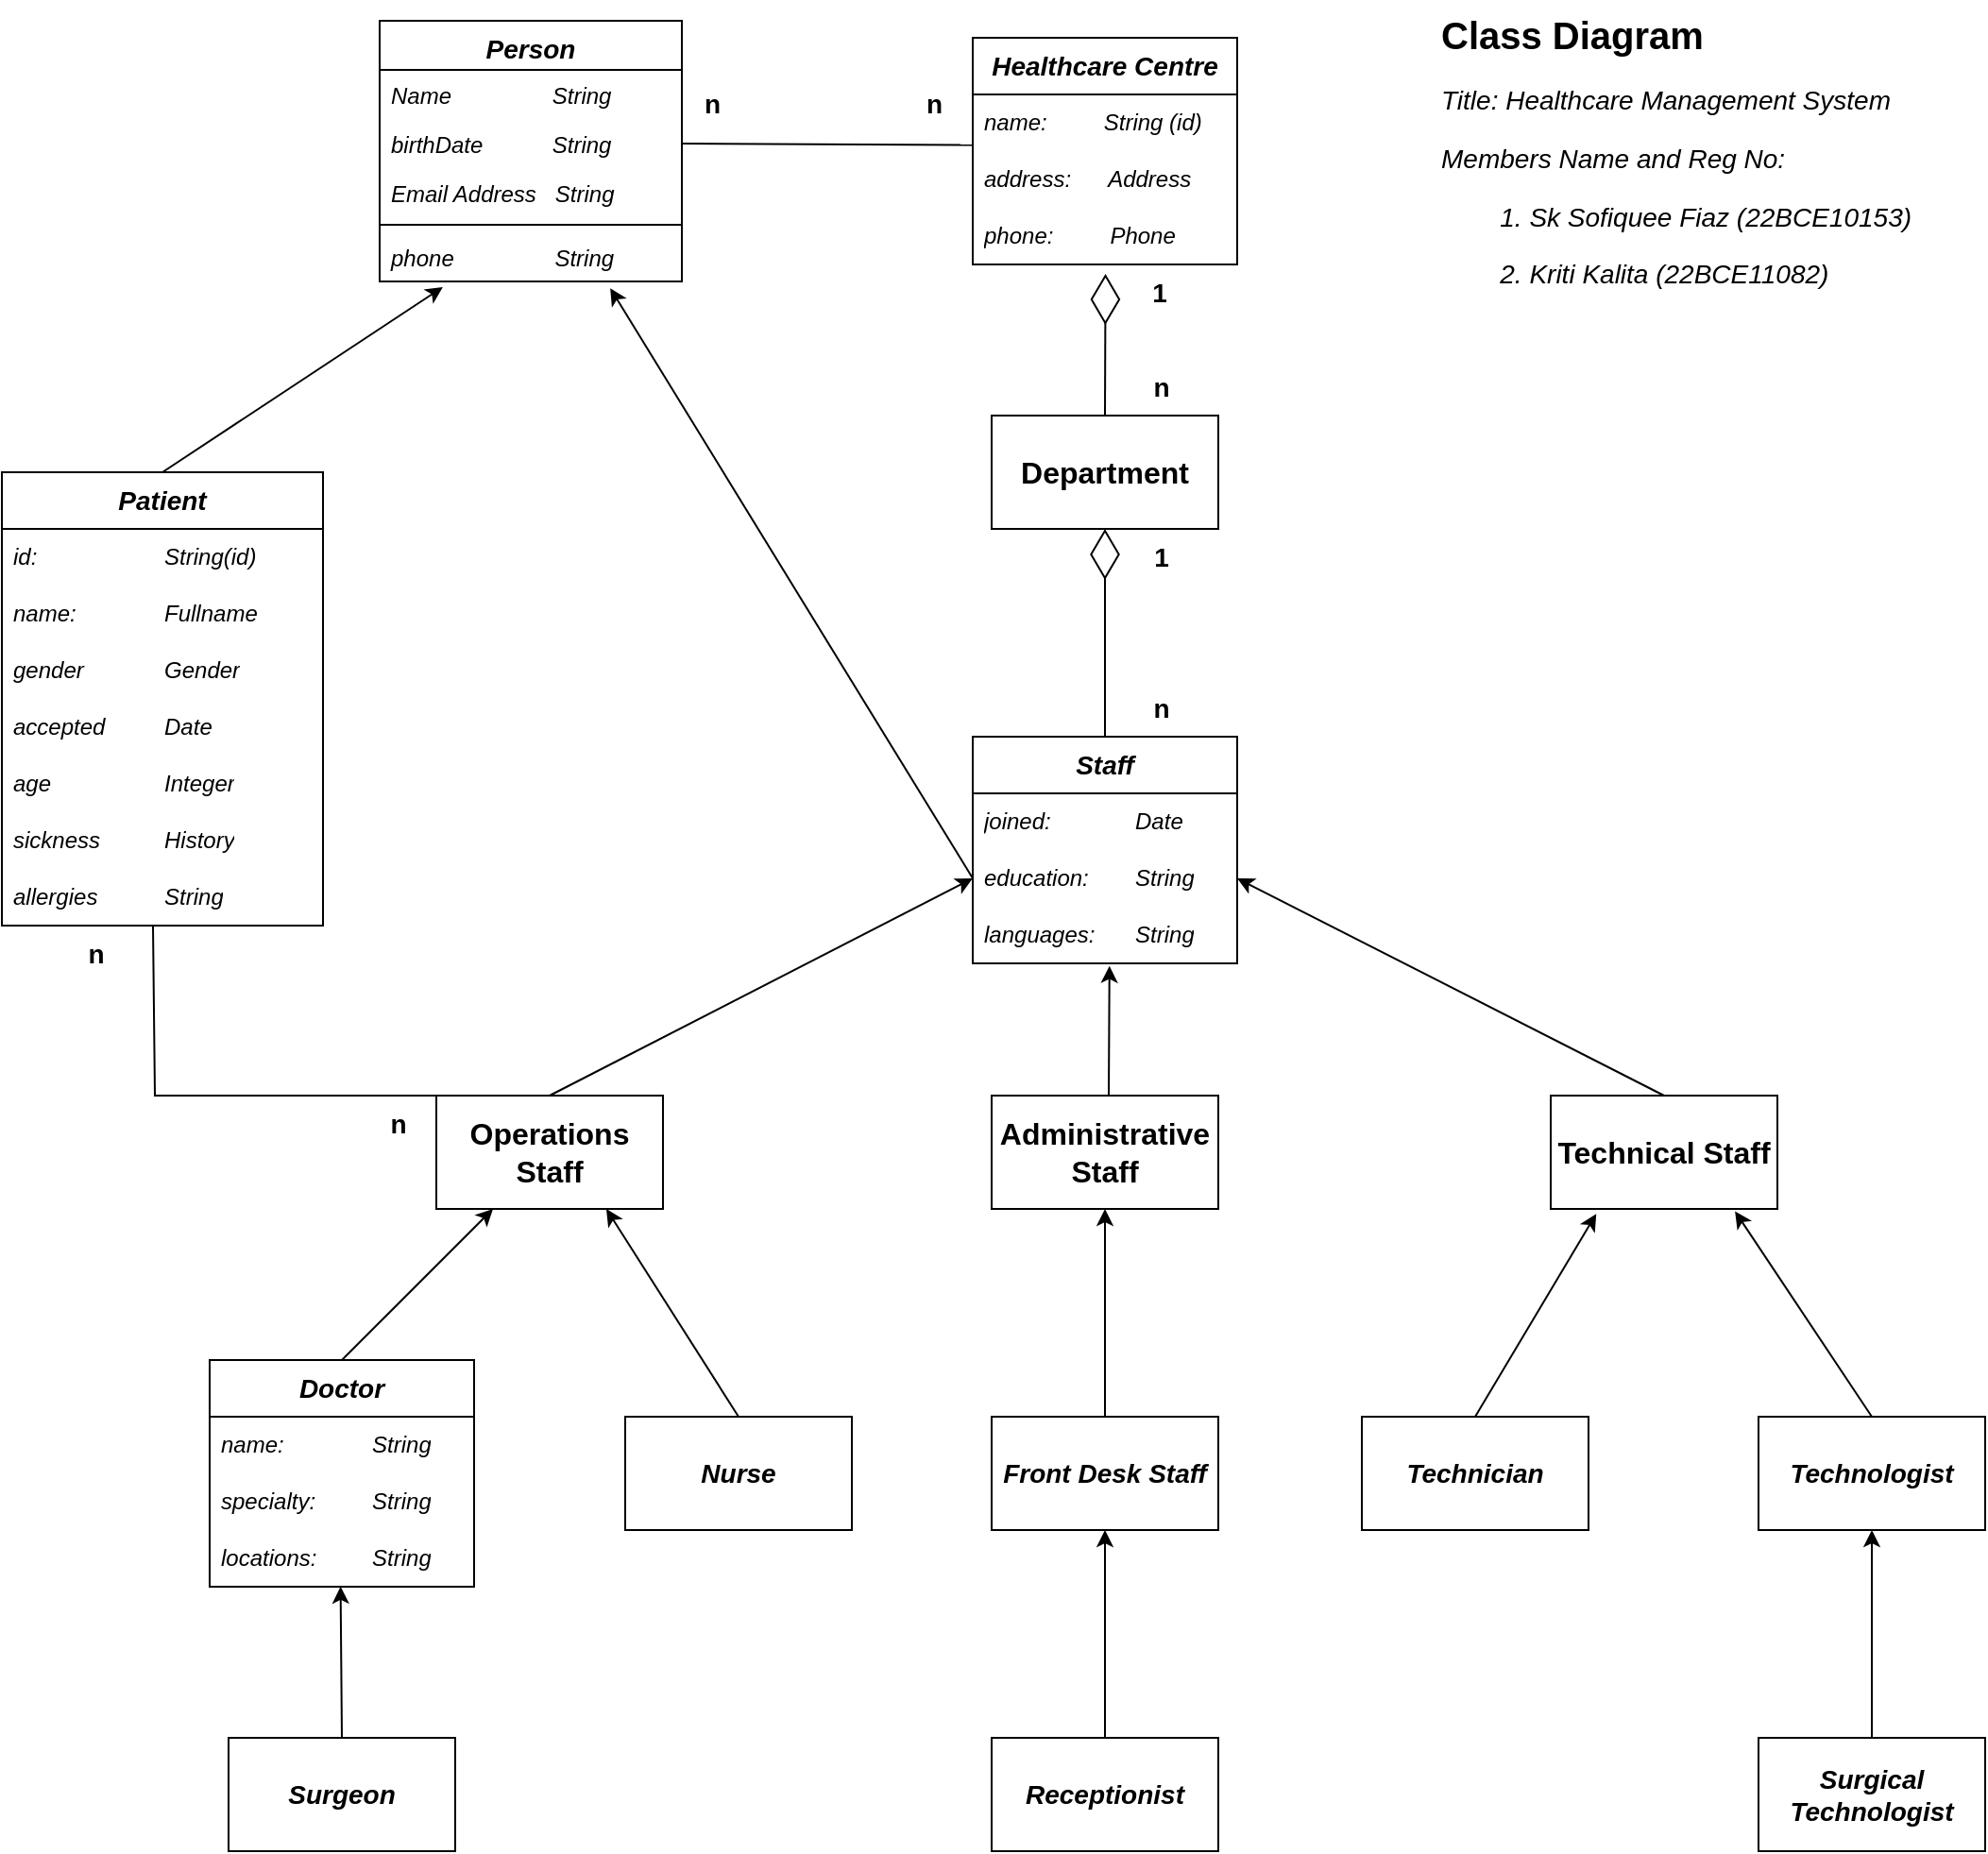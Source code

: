 <mxfile version="24.8.0">
  <diagram id="C5RBs43oDa-KdzZeNtuy" name="Page-1">
    <mxGraphModel dx="1960" dy="715" grid="1" gridSize="10" guides="1" tooltips="1" connect="1" arrows="1" fold="1" page="1" pageScale="1" pageWidth="827" pageHeight="1169" math="0" shadow="0">
      <root>
        <mxCell id="WIyWlLk6GJQsqaUBKTNV-0" />
        <mxCell id="WIyWlLk6GJQsqaUBKTNV-1" parent="WIyWlLk6GJQsqaUBKTNV-0" />
        <mxCell id="zkfFHV4jXpPFQw0GAbJ--0" value="Person" style="swimlane;fontStyle=3;align=center;verticalAlign=top;childLayout=stackLayout;horizontal=1;startSize=26;horizontalStack=0;resizeParent=1;resizeLast=0;collapsible=1;marginBottom=0;rounded=0;shadow=0;strokeWidth=1;fontSize=14;" parent="WIyWlLk6GJQsqaUBKTNV-1" vertex="1">
          <mxGeometry x="30" y="441" width="160" height="138" as="geometry">
            <mxRectangle x="230" y="140" width="160" height="26" as="alternateBounds" />
          </mxGeometry>
        </mxCell>
        <mxCell id="zkfFHV4jXpPFQw0GAbJ--1" value="Name                String" style="text;align=left;verticalAlign=top;spacingLeft=4;spacingRight=4;overflow=hidden;rotatable=0;points=[[0,0.5],[1,0.5]];portConstraint=eastwest;fontStyle=2" parent="zkfFHV4jXpPFQw0GAbJ--0" vertex="1">
          <mxGeometry y="26" width="160" height="26" as="geometry" />
        </mxCell>
        <mxCell id="zkfFHV4jXpPFQw0GAbJ--2" value="birthDate           String" style="text;align=left;verticalAlign=top;spacingLeft=4;spacingRight=4;overflow=hidden;rotatable=0;points=[[0,0.5],[1,0.5]];portConstraint=eastwest;rounded=0;shadow=0;html=0;fontStyle=2" parent="zkfFHV4jXpPFQw0GAbJ--0" vertex="1">
          <mxGeometry y="52" width="160" height="26" as="geometry" />
        </mxCell>
        <mxCell id="zkfFHV4jXpPFQw0GAbJ--3" value="Email Address   String" style="text;align=left;verticalAlign=top;spacingLeft=4;spacingRight=4;overflow=hidden;rotatable=0;points=[[0,0.5],[1,0.5]];portConstraint=eastwest;rounded=0;shadow=0;html=0;fontStyle=2" parent="zkfFHV4jXpPFQw0GAbJ--0" vertex="1">
          <mxGeometry y="78" width="160" height="26" as="geometry" />
        </mxCell>
        <mxCell id="zkfFHV4jXpPFQw0GAbJ--4" value="" style="line;html=1;strokeWidth=1;align=left;verticalAlign=middle;spacingTop=-1;spacingLeft=3;spacingRight=3;rotatable=0;labelPosition=right;points=[];portConstraint=eastwest;fontStyle=2" parent="zkfFHV4jXpPFQw0GAbJ--0" vertex="1">
          <mxGeometry y="104" width="160" height="8" as="geometry" />
        </mxCell>
        <mxCell id="zkfFHV4jXpPFQw0GAbJ--5" value="phone                String" style="text;align=left;verticalAlign=top;spacingLeft=4;spacingRight=4;overflow=hidden;rotatable=0;points=[[0,0.5],[1,0.5]];portConstraint=eastwest;fontStyle=2" parent="zkfFHV4jXpPFQw0GAbJ--0" vertex="1">
          <mxGeometry y="112" width="160" height="26" as="geometry" />
        </mxCell>
        <mxCell id="QNPJGHIVsLZx8N2N88vD-1" value="Department" style="rounded=0;whiteSpace=wrap;html=1;fontStyle=1;fontSize=16;" vertex="1" parent="WIyWlLk6GJQsqaUBKTNV-1">
          <mxGeometry x="354" y="650" width="120" height="60" as="geometry" />
        </mxCell>
        <mxCell id="QNPJGHIVsLZx8N2N88vD-2" value="Healthcare Centre" style="swimlane;fontStyle=3;childLayout=stackLayout;horizontal=1;startSize=30;horizontalStack=0;resizeParent=1;resizeParentMax=0;resizeLast=0;collapsible=1;marginBottom=0;whiteSpace=wrap;html=1;fontSize=14;" vertex="1" parent="WIyWlLk6GJQsqaUBKTNV-1">
          <mxGeometry x="344" y="450" width="140" height="120" as="geometry" />
        </mxCell>
        <mxCell id="QNPJGHIVsLZx8N2N88vD-3" value="name:&amp;nbsp; &amp;nbsp; &amp;nbsp; &amp;nbsp; &amp;nbsp;String (id)" style="text;strokeColor=none;fillColor=none;align=left;verticalAlign=middle;spacingLeft=4;spacingRight=4;overflow=hidden;points=[[0,0.5],[1,0.5]];portConstraint=eastwest;rotatable=0;whiteSpace=wrap;html=1;fontStyle=2" vertex="1" parent="QNPJGHIVsLZx8N2N88vD-2">
          <mxGeometry y="30" width="140" height="30" as="geometry" />
        </mxCell>
        <mxCell id="QNPJGHIVsLZx8N2N88vD-4" value="address:&amp;nbsp; &amp;nbsp; &amp;nbsp; Address" style="text;strokeColor=none;fillColor=none;align=left;verticalAlign=middle;spacingLeft=4;spacingRight=4;overflow=hidden;points=[[0,0.5],[1,0.5]];portConstraint=eastwest;rotatable=0;whiteSpace=wrap;html=1;fontStyle=2" vertex="1" parent="QNPJGHIVsLZx8N2N88vD-2">
          <mxGeometry y="60" width="140" height="30" as="geometry" />
        </mxCell>
        <mxCell id="QNPJGHIVsLZx8N2N88vD-5" value="phone:&amp;nbsp; &amp;nbsp; &amp;nbsp; &amp;nbsp; &amp;nbsp;Phone" style="text;strokeColor=none;fillColor=none;align=left;verticalAlign=middle;spacingLeft=4;spacingRight=4;overflow=hidden;points=[[0,0.5],[1,0.5]];portConstraint=eastwest;rotatable=0;whiteSpace=wrap;html=1;fontStyle=2" vertex="1" parent="QNPJGHIVsLZx8N2N88vD-2">
          <mxGeometry y="90" width="140" height="30" as="geometry" />
        </mxCell>
        <mxCell id="QNPJGHIVsLZx8N2N88vD-6" value="" style="endArrow=diamondThin;endFill=0;endSize=24;html=1;rounded=0;exitX=0.5;exitY=0;exitDx=0;exitDy=0;entryX=0.502;entryY=1.167;entryDx=0;entryDy=0;entryPerimeter=0;" edge="1" parent="WIyWlLk6GJQsqaUBKTNV-1" source="QNPJGHIVsLZx8N2N88vD-1" target="QNPJGHIVsLZx8N2N88vD-5">
          <mxGeometry width="160" relative="1" as="geometry">
            <mxPoint x="404" y="750" as="sourcePoint" />
            <mxPoint x="415" y="590" as="targetPoint" />
          </mxGeometry>
        </mxCell>
        <mxCell id="QNPJGHIVsLZx8N2N88vD-8" value="" style="endArrow=diamondThin;endFill=0;endSize=24;html=1;rounded=0;exitX=0.5;exitY=0;exitDx=0;exitDy=0;entryX=0.5;entryY=1;entryDx=0;entryDy=0;" edge="1" parent="WIyWlLk6GJQsqaUBKTNV-1" source="QNPJGHIVsLZx8N2N88vD-9" target="QNPJGHIVsLZx8N2N88vD-1">
          <mxGeometry width="160" relative="1" as="geometry">
            <mxPoint x="413.67" y="804.99" as="sourcePoint" />
            <mxPoint x="413.67" y="719.99" as="targetPoint" />
          </mxGeometry>
        </mxCell>
        <mxCell id="QNPJGHIVsLZx8N2N88vD-9" value="Staff" style="swimlane;fontStyle=3;childLayout=stackLayout;horizontal=1;startSize=30;horizontalStack=0;resizeParent=1;resizeParentMax=0;resizeLast=0;collapsible=1;marginBottom=0;whiteSpace=wrap;html=1;fontSize=14;" vertex="1" parent="WIyWlLk6GJQsqaUBKTNV-1">
          <mxGeometry x="344" y="820" width="140" height="120" as="geometry" />
        </mxCell>
        <mxCell id="QNPJGHIVsLZx8N2N88vD-10" value="joined:&lt;span style=&quot;white-space: pre;&quot;&gt;&#x9;&lt;/span&gt;&lt;span style=&quot;white-space: pre;&quot;&gt;&#x9;&lt;/span&gt;Date" style="text;strokeColor=none;fillColor=none;align=left;verticalAlign=middle;spacingLeft=4;spacingRight=4;overflow=hidden;points=[[0,0.5],[1,0.5]];portConstraint=eastwest;rotatable=0;whiteSpace=wrap;html=1;fontStyle=2" vertex="1" parent="QNPJGHIVsLZx8N2N88vD-9">
          <mxGeometry y="30" width="140" height="30" as="geometry" />
        </mxCell>
        <mxCell id="QNPJGHIVsLZx8N2N88vD-11" value="education:&lt;span style=&quot;white-space: pre;&quot;&gt;&#x9;&lt;/span&gt;String" style="text;strokeColor=none;fillColor=none;align=left;verticalAlign=middle;spacingLeft=4;spacingRight=4;overflow=hidden;points=[[0,0.5],[1,0.5]];portConstraint=eastwest;rotatable=0;whiteSpace=wrap;html=1;fontStyle=2" vertex="1" parent="QNPJGHIVsLZx8N2N88vD-9">
          <mxGeometry y="60" width="140" height="30" as="geometry" />
        </mxCell>
        <mxCell id="QNPJGHIVsLZx8N2N88vD-12" value="languages:&lt;span style=&quot;white-space: pre;&quot;&gt;&#x9;&lt;/span&gt;String" style="text;strokeColor=none;fillColor=none;align=left;verticalAlign=middle;spacingLeft=4;spacingRight=4;overflow=hidden;points=[[0,0.5],[1,0.5]];portConstraint=eastwest;rotatable=0;whiteSpace=wrap;html=1;fontStyle=2" vertex="1" parent="QNPJGHIVsLZx8N2N88vD-9">
          <mxGeometry y="90" width="140" height="30" as="geometry" />
        </mxCell>
        <mxCell id="QNPJGHIVsLZx8N2N88vD-14" value="" style="endArrow=none;html=1;rounded=0;exitX=1;exitY=0.5;exitDx=0;exitDy=0;entryX=0.002;entryY=-0.107;entryDx=0;entryDy=0;entryPerimeter=0;" edge="1" parent="WIyWlLk6GJQsqaUBKTNV-1" source="zkfFHV4jXpPFQw0GAbJ--2" target="QNPJGHIVsLZx8N2N88vD-4">
          <mxGeometry width="50" height="50" relative="1" as="geometry">
            <mxPoint x="230" y="530" as="sourcePoint" />
            <mxPoint x="290" y="500" as="targetPoint" />
          </mxGeometry>
        </mxCell>
        <mxCell id="QNPJGHIVsLZx8N2N88vD-15" value="Operations Staff" style="rounded=0;whiteSpace=wrap;html=1;fontSize=16;fontStyle=1" vertex="1" parent="WIyWlLk6GJQsqaUBKTNV-1">
          <mxGeometry x="60" y="1010" width="120" height="60" as="geometry" />
        </mxCell>
        <mxCell id="QNPJGHIVsLZx8N2N88vD-18" value="" style="endArrow=classic;html=1;rounded=0;exitX=0.5;exitY=0;exitDx=0;exitDy=0;entryX=0;entryY=0.5;entryDx=0;entryDy=0;" edge="1" parent="WIyWlLk6GJQsqaUBKTNV-1" source="QNPJGHIVsLZx8N2N88vD-15" target="QNPJGHIVsLZx8N2N88vD-11">
          <mxGeometry width="50" height="50" relative="1" as="geometry">
            <mxPoint x="200" y="880" as="sourcePoint" />
            <mxPoint x="250" y="830" as="targetPoint" />
          </mxGeometry>
        </mxCell>
        <mxCell id="QNPJGHIVsLZx8N2N88vD-19" value="Patient" style="swimlane;fontStyle=3;childLayout=stackLayout;horizontal=1;startSize=30;horizontalStack=0;resizeParent=1;resizeParentMax=0;resizeLast=0;collapsible=1;marginBottom=0;whiteSpace=wrap;html=1;fontSize=14;" vertex="1" parent="WIyWlLk6GJQsqaUBKTNV-1">
          <mxGeometry x="-170" y="680" width="170" height="240" as="geometry" />
        </mxCell>
        <mxCell id="QNPJGHIVsLZx8N2N88vD-20" value="id:&lt;span style=&quot;white-space: pre;&quot;&gt;&#x9;&lt;/span&gt;&lt;span style=&quot;white-space: pre;&quot;&gt;&#x9;&lt;/span&gt;&lt;span style=&quot;white-space: pre;&quot;&gt;&#x9;&lt;/span&gt;String(id)" style="text;strokeColor=none;fillColor=none;align=left;verticalAlign=middle;spacingLeft=4;spacingRight=4;overflow=hidden;points=[[0,0.5],[1,0.5]];portConstraint=eastwest;rotatable=0;whiteSpace=wrap;html=1;fontStyle=2" vertex="1" parent="QNPJGHIVsLZx8N2N88vD-19">
          <mxGeometry y="30" width="170" height="30" as="geometry" />
        </mxCell>
        <mxCell id="QNPJGHIVsLZx8N2N88vD-25" value="name:&lt;span style=&quot;white-space: pre;&quot;&gt;&#x9;&lt;/span&gt;&lt;span style=&quot;white-space: pre;&quot;&gt;&#x9;&lt;/span&gt;Fullname" style="text;strokeColor=none;fillColor=none;align=left;verticalAlign=middle;spacingLeft=4;spacingRight=4;overflow=hidden;points=[[0,0.5],[1,0.5]];portConstraint=eastwest;rotatable=0;whiteSpace=wrap;html=1;fontStyle=2" vertex="1" parent="QNPJGHIVsLZx8N2N88vD-19">
          <mxGeometry y="60" width="170" height="30" as="geometry" />
        </mxCell>
        <mxCell id="QNPJGHIVsLZx8N2N88vD-24" value="gender&lt;span style=&quot;white-space: pre;&quot;&gt;&#x9;&lt;/span&gt;&lt;span style=&quot;white-space: pre;&quot;&gt;&#x9;&lt;/span&gt;Gender" style="text;strokeColor=none;fillColor=none;align=left;verticalAlign=middle;spacingLeft=4;spacingRight=4;overflow=hidden;points=[[0,0.5],[1,0.5]];portConstraint=eastwest;rotatable=0;whiteSpace=wrap;html=1;fontStyle=2" vertex="1" parent="QNPJGHIVsLZx8N2N88vD-19">
          <mxGeometry y="90" width="170" height="30" as="geometry" />
        </mxCell>
        <mxCell id="QNPJGHIVsLZx8N2N88vD-22" value="accepted&lt;span style=&quot;white-space: pre;&quot;&gt;&#x9;&lt;/span&gt;&lt;span style=&quot;white-space: pre;&quot;&gt;&#x9;&lt;/span&gt;Date" style="text;strokeColor=none;fillColor=none;align=left;verticalAlign=middle;spacingLeft=4;spacingRight=4;overflow=hidden;points=[[0,0.5],[1,0.5]];portConstraint=eastwest;rotatable=0;whiteSpace=wrap;html=1;fontStyle=2" vertex="1" parent="QNPJGHIVsLZx8N2N88vD-19">
          <mxGeometry y="120" width="170" height="30" as="geometry" />
        </mxCell>
        <mxCell id="QNPJGHIVsLZx8N2N88vD-21" value="age&lt;span style=&quot;white-space: pre;&quot;&gt;&#x9;&lt;/span&gt;&lt;span style=&quot;white-space: pre;&quot;&gt;&#x9;&lt;/span&gt;&lt;span style=&quot;white-space: pre;&quot;&gt;&#x9;&lt;/span&gt;Integer" style="text;strokeColor=none;fillColor=none;align=left;verticalAlign=middle;spacingLeft=4;spacingRight=4;overflow=hidden;points=[[0,0.5],[1,0.5]];portConstraint=eastwest;rotatable=0;whiteSpace=wrap;html=1;fontStyle=2" vertex="1" parent="QNPJGHIVsLZx8N2N88vD-19">
          <mxGeometry y="150" width="170" height="30" as="geometry" />
        </mxCell>
        <mxCell id="QNPJGHIVsLZx8N2N88vD-26" value="sickness&lt;span style=&quot;white-space: pre;&quot;&gt;&#x9;&lt;/span&gt;&lt;span style=&quot;white-space: pre;&quot;&gt;&#x9;&lt;/span&gt;History" style="text;strokeColor=none;fillColor=none;align=left;verticalAlign=middle;spacingLeft=4;spacingRight=4;overflow=hidden;points=[[0,0.5],[1,0.5]];portConstraint=eastwest;rotatable=0;whiteSpace=wrap;html=1;fontStyle=2" vertex="1" parent="QNPJGHIVsLZx8N2N88vD-19">
          <mxGeometry y="180" width="170" height="30" as="geometry" />
        </mxCell>
        <mxCell id="QNPJGHIVsLZx8N2N88vD-28" value="allergies&lt;span style=&quot;white-space: pre;&quot;&gt;&#x9;&lt;/span&gt;&lt;span style=&quot;white-space: pre;&quot;&gt;&#x9;&lt;/span&gt;String" style="text;strokeColor=none;fillColor=none;align=left;verticalAlign=middle;spacingLeft=4;spacingRight=4;overflow=hidden;points=[[0,0.5],[1,0.5]];portConstraint=eastwest;rotatable=0;whiteSpace=wrap;html=1;fontStyle=2" vertex="1" parent="QNPJGHIVsLZx8N2N88vD-19">
          <mxGeometry y="210" width="170" height="30" as="geometry" />
        </mxCell>
        <mxCell id="QNPJGHIVsLZx8N2N88vD-29" value="" style="endArrow=classic;html=1;rounded=0;exitX=0;exitY=0.5;exitDx=0;exitDy=0;entryX=0.763;entryY=1.137;entryDx=0;entryDy=0;entryPerimeter=0;" edge="1" parent="WIyWlLk6GJQsqaUBKTNV-1" source="QNPJGHIVsLZx8N2N88vD-11" target="zkfFHV4jXpPFQw0GAbJ--5">
          <mxGeometry width="50" height="50" relative="1" as="geometry">
            <mxPoint x="130" y="830" as="sourcePoint" />
            <mxPoint x="180" y="780" as="targetPoint" />
          </mxGeometry>
        </mxCell>
        <mxCell id="QNPJGHIVsLZx8N2N88vD-30" value="" style="endArrow=classic;html=1;rounded=0;exitX=0.5;exitY=0;exitDx=0;exitDy=0;entryX=0.209;entryY=1.115;entryDx=0;entryDy=0;entryPerimeter=0;" edge="1" parent="WIyWlLk6GJQsqaUBKTNV-1" source="QNPJGHIVsLZx8N2N88vD-19" target="zkfFHV4jXpPFQw0GAbJ--5">
          <mxGeometry width="50" height="50" relative="1" as="geometry">
            <mxPoint x="130" y="830" as="sourcePoint" />
            <mxPoint x="180" y="780" as="targetPoint" />
          </mxGeometry>
        </mxCell>
        <mxCell id="QNPJGHIVsLZx8N2N88vD-31" value="" style="endArrow=none;html=1;rounded=0;exitX=1;exitY=0;exitDx=0;exitDy=0;entryX=0;entryY=0.25;entryDx=0;entryDy=0;fontStyle=0" edge="1" parent="WIyWlLk6GJQsqaUBKTNV-1" source="QNPJGHIVsLZx8N2N88vD-68">
          <mxGeometry width="50" height="50" relative="1" as="geometry">
            <mxPoint x="-88.91" y="905" as="sourcePoint" />
            <mxPoint x="60.0" y="1010" as="targetPoint" />
            <Array as="points">
              <mxPoint x="-89" y="1010" />
            </Array>
          </mxGeometry>
        </mxCell>
        <mxCell id="QNPJGHIVsLZx8N2N88vD-32" value="Nurse" style="rounded=0;whiteSpace=wrap;html=1;fontSize=14;fontStyle=3" vertex="1" parent="WIyWlLk6GJQsqaUBKTNV-1">
          <mxGeometry x="160" y="1180" width="120" height="60" as="geometry" />
        </mxCell>
        <mxCell id="QNPJGHIVsLZx8N2N88vD-33" value="Doctor" style="swimlane;fontStyle=3;childLayout=stackLayout;horizontal=1;startSize=30;horizontalStack=0;resizeParent=1;resizeParentMax=0;resizeLast=0;collapsible=1;marginBottom=0;whiteSpace=wrap;html=1;fontSize=14;" vertex="1" parent="WIyWlLk6GJQsqaUBKTNV-1">
          <mxGeometry x="-60" y="1150" width="140" height="120" as="geometry" />
        </mxCell>
        <mxCell id="QNPJGHIVsLZx8N2N88vD-34" value="name:&lt;span style=&quot;white-space: pre;&quot;&gt;&#x9;&lt;/span&gt;&lt;span style=&quot;white-space: pre;&quot;&gt;&#x9;&lt;/span&gt;String" style="text;strokeColor=none;fillColor=none;align=left;verticalAlign=middle;spacingLeft=4;spacingRight=4;overflow=hidden;points=[[0,0.5],[1,0.5]];portConstraint=eastwest;rotatable=0;whiteSpace=wrap;html=1;fontStyle=2" vertex="1" parent="QNPJGHIVsLZx8N2N88vD-33">
          <mxGeometry y="30" width="140" height="30" as="geometry" />
        </mxCell>
        <mxCell id="QNPJGHIVsLZx8N2N88vD-35" value="specialty:&amp;nbsp;&amp;nbsp;&lt;span style=&quot;white-space: pre;&quot;&gt;&#x9;&lt;/span&gt;String" style="text;strokeColor=none;fillColor=none;align=left;verticalAlign=middle;spacingLeft=4;spacingRight=4;overflow=hidden;points=[[0,0.5],[1,0.5]];portConstraint=eastwest;rotatable=0;whiteSpace=wrap;html=1;fontStyle=2" vertex="1" parent="QNPJGHIVsLZx8N2N88vD-33">
          <mxGeometry y="60" width="140" height="30" as="geometry" />
        </mxCell>
        <mxCell id="QNPJGHIVsLZx8N2N88vD-36" value="locations:&amp;nbsp;&lt;span style=&quot;white-space: pre;&quot;&gt;&#x9;&lt;/span&gt;String" style="text;strokeColor=none;fillColor=none;align=left;verticalAlign=middle;spacingLeft=4;spacingRight=4;overflow=hidden;points=[[0,0.5],[1,0.5]];portConstraint=eastwest;rotatable=0;whiteSpace=wrap;html=1;fontStyle=2" vertex="1" parent="QNPJGHIVsLZx8N2N88vD-33">
          <mxGeometry y="90" width="140" height="30" as="geometry" />
        </mxCell>
        <mxCell id="QNPJGHIVsLZx8N2N88vD-37" value="Surgeon" style="rounded=0;whiteSpace=wrap;html=1;fontStyle=3;fontSize=14;" vertex="1" parent="WIyWlLk6GJQsqaUBKTNV-1">
          <mxGeometry x="-50" y="1350" width="120" height="60" as="geometry" />
        </mxCell>
        <mxCell id="QNPJGHIVsLZx8N2N88vD-38" value="Administrative Staff" style="rounded=0;whiteSpace=wrap;html=1;fontSize=16;fontStyle=1" vertex="1" parent="WIyWlLk6GJQsqaUBKTNV-1">
          <mxGeometry x="354" y="1010" width="120" height="60" as="geometry" />
        </mxCell>
        <mxCell id="QNPJGHIVsLZx8N2N88vD-39" value="Front Desk Staff" style="rounded=0;whiteSpace=wrap;html=1;fontSize=14;fontStyle=3" vertex="1" parent="WIyWlLk6GJQsqaUBKTNV-1">
          <mxGeometry x="354" y="1180" width="120" height="60" as="geometry" />
        </mxCell>
        <mxCell id="QNPJGHIVsLZx8N2N88vD-40" value="Receptionist" style="rounded=0;whiteSpace=wrap;html=1;fontSize=14;fontStyle=3" vertex="1" parent="WIyWlLk6GJQsqaUBKTNV-1">
          <mxGeometry x="354" y="1350" width="120" height="60" as="geometry" />
        </mxCell>
        <mxCell id="QNPJGHIVsLZx8N2N88vD-41" value="Technical Staff" style="rounded=0;whiteSpace=wrap;html=1;fontSize=16;fontStyle=1" vertex="1" parent="WIyWlLk6GJQsqaUBKTNV-1">
          <mxGeometry x="650" y="1010" width="120" height="60" as="geometry" />
        </mxCell>
        <mxCell id="QNPJGHIVsLZx8N2N88vD-43" value="Technologist" style="rounded=0;whiteSpace=wrap;html=1;fontStyle=3;fontSize=14;" vertex="1" parent="WIyWlLk6GJQsqaUBKTNV-1">
          <mxGeometry x="760" y="1180" width="120" height="60" as="geometry" />
        </mxCell>
        <mxCell id="QNPJGHIVsLZx8N2N88vD-44" value="Technician" style="rounded=0;whiteSpace=wrap;html=1;fontSize=14;fontStyle=3" vertex="1" parent="WIyWlLk6GJQsqaUBKTNV-1">
          <mxGeometry x="550" y="1180" width="120" height="60" as="geometry" />
        </mxCell>
        <mxCell id="QNPJGHIVsLZx8N2N88vD-46" value="Surgical Technologist" style="rounded=0;whiteSpace=wrap;html=1;fontStyle=3;fontSize=14;" vertex="1" parent="WIyWlLk6GJQsqaUBKTNV-1">
          <mxGeometry x="760" y="1350" width="120" height="60" as="geometry" />
        </mxCell>
        <mxCell id="QNPJGHIVsLZx8N2N88vD-48" value="" style="endArrow=classic;html=1;rounded=0;entryX=0.517;entryY=1.044;entryDx=0;entryDy=0;entryPerimeter=0;" edge="1" parent="WIyWlLk6GJQsqaUBKTNV-1" target="QNPJGHIVsLZx8N2N88vD-12">
          <mxGeometry width="50" height="50" relative="1" as="geometry">
            <mxPoint x="416" y="1010" as="sourcePoint" />
            <mxPoint x="484" y="950" as="targetPoint" />
          </mxGeometry>
        </mxCell>
        <mxCell id="QNPJGHIVsLZx8N2N88vD-52" value="" style="endArrow=classic;html=1;rounded=0;entryX=0.5;entryY=1;entryDx=0;entryDy=0;exitX=0.5;exitY=0;exitDx=0;exitDy=0;" edge="1" parent="WIyWlLk6GJQsqaUBKTNV-1" source="QNPJGHIVsLZx8N2N88vD-39" target="QNPJGHIVsLZx8N2N88vD-38">
          <mxGeometry width="50" height="50" relative="1" as="geometry">
            <mxPoint x="413.71" y="1150" as="sourcePoint" />
            <mxPoint x="413.71" y="1081" as="targetPoint" />
          </mxGeometry>
        </mxCell>
        <mxCell id="QNPJGHIVsLZx8N2N88vD-53" value="" style="endArrow=classic;html=1;rounded=0;entryX=0.5;entryY=1;entryDx=0;entryDy=0;exitX=0.5;exitY=0;exitDx=0;exitDy=0;" edge="1" parent="WIyWlLk6GJQsqaUBKTNV-1" source="QNPJGHIVsLZx8N2N88vD-40" target="QNPJGHIVsLZx8N2N88vD-39">
          <mxGeometry width="50" height="50" relative="1" as="geometry">
            <mxPoint x="413" y="1360" as="sourcePoint" />
            <mxPoint x="413" y="1250" as="targetPoint" />
          </mxGeometry>
        </mxCell>
        <mxCell id="QNPJGHIVsLZx8N2N88vD-54" value="" style="endArrow=classic;html=1;rounded=0;exitX=0.5;exitY=0;exitDx=0;exitDy=0;entryX=1;entryY=0.5;entryDx=0;entryDy=0;" edge="1" parent="WIyWlLk6GJQsqaUBKTNV-1" source="QNPJGHIVsLZx8N2N88vD-41" target="QNPJGHIVsLZx8N2N88vD-11">
          <mxGeometry width="50" height="50" relative="1" as="geometry">
            <mxPoint x="570" y="960" as="sourcePoint" />
            <mxPoint x="620" y="910" as="targetPoint" />
          </mxGeometry>
        </mxCell>
        <mxCell id="QNPJGHIVsLZx8N2N88vD-55" value="" style="endArrow=classic;html=1;rounded=0;entryX=0.201;entryY=1.043;entryDx=0;entryDy=0;exitX=0.5;exitY=0;exitDx=0;exitDy=0;entryPerimeter=0;" edge="1" parent="WIyWlLk6GJQsqaUBKTNV-1" source="QNPJGHIVsLZx8N2N88vD-44" target="QNPJGHIVsLZx8N2N88vD-41">
          <mxGeometry width="50" height="50" relative="1" as="geometry">
            <mxPoint x="590" y="1170" as="sourcePoint" />
            <mxPoint x="590" y="1060" as="targetPoint" />
          </mxGeometry>
        </mxCell>
        <mxCell id="QNPJGHIVsLZx8N2N88vD-56" value="" style="endArrow=classic;html=1;rounded=0;entryX=0.813;entryY=1.021;entryDx=0;entryDy=0;exitX=0.5;exitY=0;exitDx=0;exitDy=0;entryPerimeter=0;" edge="1" parent="WIyWlLk6GJQsqaUBKTNV-1" source="QNPJGHIVsLZx8N2N88vD-43" target="QNPJGHIVsLZx8N2N88vD-41">
          <mxGeometry width="50" height="50" relative="1" as="geometry">
            <mxPoint x="819.71" y="1169" as="sourcePoint" />
            <mxPoint x="819.71" y="1059" as="targetPoint" />
          </mxGeometry>
        </mxCell>
        <mxCell id="QNPJGHIVsLZx8N2N88vD-57" value="" style="endArrow=classic;html=1;rounded=0;entryX=0.5;entryY=1;entryDx=0;entryDy=0;exitX=0.5;exitY=0;exitDx=0;exitDy=0;" edge="1" parent="WIyWlLk6GJQsqaUBKTNV-1" source="QNPJGHIVsLZx8N2N88vD-46" target="QNPJGHIVsLZx8N2N88vD-43">
          <mxGeometry width="50" height="50" relative="1" as="geometry">
            <mxPoint x="820" y="1350" as="sourcePoint" />
            <mxPoint x="819.71" y="1250" as="targetPoint" />
          </mxGeometry>
        </mxCell>
        <mxCell id="QNPJGHIVsLZx8N2N88vD-58" value="" style="endArrow=classic;html=1;rounded=0;entryX=0.75;entryY=1;entryDx=0;entryDy=0;exitX=0.5;exitY=0;exitDx=0;exitDy=0;" edge="1" parent="WIyWlLk6GJQsqaUBKTNV-1" source="QNPJGHIVsLZx8N2N88vD-32" target="QNPJGHIVsLZx8N2N88vD-15">
          <mxGeometry width="50" height="50" relative="1" as="geometry">
            <mxPoint x="222.44" y="1178.74" as="sourcePoint" />
            <mxPoint x="150.44" y="1069.74" as="targetPoint" />
          </mxGeometry>
        </mxCell>
        <mxCell id="QNPJGHIVsLZx8N2N88vD-60" value="" style="endArrow=classic;html=1;rounded=0;entryX=0.25;entryY=1;entryDx=0;entryDy=0;exitX=0.5;exitY=0;exitDx=0;exitDy=0;" edge="1" parent="WIyWlLk6GJQsqaUBKTNV-1" source="QNPJGHIVsLZx8N2N88vD-33" target="QNPJGHIVsLZx8N2N88vD-15">
          <mxGeometry width="50" height="50" relative="1" as="geometry">
            <mxPoint x="-130" y="1169" as="sourcePoint" />
            <mxPoint x="-130" y="1059" as="targetPoint" />
          </mxGeometry>
        </mxCell>
        <mxCell id="QNPJGHIVsLZx8N2N88vD-61" value="" style="endArrow=classic;html=1;rounded=0;exitX=0.5;exitY=0;exitDx=0;exitDy=0;entryX=0.495;entryY=0.997;entryDx=0;entryDy=0;entryPerimeter=0;" edge="1" parent="WIyWlLk6GJQsqaUBKTNV-1" source="QNPJGHIVsLZx8N2N88vD-37" target="QNPJGHIVsLZx8N2N88vD-36">
          <mxGeometry width="50" height="50" relative="1" as="geometry">
            <mxPoint x="160" y="1370" as="sourcePoint" />
            <mxPoint x="10" y="1270" as="targetPoint" />
          </mxGeometry>
        </mxCell>
        <mxCell id="QNPJGHIVsLZx8N2N88vD-63" value="n" style="text;html=1;align=left;verticalAlign=middle;whiteSpace=wrap;rounded=0;fontSize=14;fontStyle=1" vertex="1" parent="WIyWlLk6GJQsqaUBKTNV-1">
          <mxGeometry x="200" y="470" width="60" height="30" as="geometry" />
        </mxCell>
        <mxCell id="QNPJGHIVsLZx8N2N88vD-64" value="n" style="text;html=1;align=right;verticalAlign=middle;whiteSpace=wrap;rounded=0;fontSize=14;fontStyle=1" vertex="1" parent="WIyWlLk6GJQsqaUBKTNV-1">
          <mxGeometry x="270" y="470" width="60" height="30" as="geometry" />
        </mxCell>
        <mxCell id="QNPJGHIVsLZx8N2N88vD-65" value="1" style="text;html=1;align=center;verticalAlign=middle;whiteSpace=wrap;rounded=0;fontSize=14;fontStyle=1" vertex="1" parent="WIyWlLk6GJQsqaUBKTNV-1">
          <mxGeometry x="413" y="570" width="60" height="30" as="geometry" />
        </mxCell>
        <mxCell id="QNPJGHIVsLZx8N2N88vD-66" value="1" style="text;html=1;align=center;verticalAlign=middle;whiteSpace=wrap;rounded=0;fontSize=14;fontStyle=1" vertex="1" parent="WIyWlLk6GJQsqaUBKTNV-1">
          <mxGeometry x="414" y="710" width="60" height="30" as="geometry" />
        </mxCell>
        <mxCell id="QNPJGHIVsLZx8N2N88vD-67" value="n" style="text;html=1;align=center;verticalAlign=middle;whiteSpace=wrap;rounded=0;fontSize=14;fontStyle=1" vertex="1" parent="WIyWlLk6GJQsqaUBKTNV-1">
          <mxGeometry x="414" y="790" width="60" height="30" as="geometry" />
        </mxCell>
        <mxCell id="QNPJGHIVsLZx8N2N88vD-68" value="n" style="text;html=1;align=center;verticalAlign=middle;whiteSpace=wrap;rounded=0;fontStyle=1;fontSize=14;" vertex="1" parent="WIyWlLk6GJQsqaUBKTNV-1">
          <mxGeometry x="-150" y="920" width="60" height="30" as="geometry" />
        </mxCell>
        <mxCell id="QNPJGHIVsLZx8N2N88vD-69" value="n" style="text;html=1;align=center;verticalAlign=middle;whiteSpace=wrap;rounded=0;fontSize=14;fontStyle=1" vertex="1" parent="WIyWlLk6GJQsqaUBKTNV-1">
          <mxGeometry x="10" y="1010" width="60" height="30" as="geometry" />
        </mxCell>
        <mxCell id="QNPJGHIVsLZx8N2N88vD-70" value="n" style="text;html=1;align=center;verticalAlign=middle;whiteSpace=wrap;rounded=0;fontSize=14;fontStyle=1" vertex="1" parent="WIyWlLk6GJQsqaUBKTNV-1">
          <mxGeometry x="414" y="620" width="60" height="30" as="geometry" />
        </mxCell>
        <mxCell id="QNPJGHIVsLZx8N2N88vD-74" value="&lt;h1 style=&quot;margin-top: 0px; font-size: 20px;&quot;&gt;Class Diagram&lt;/h1&gt;&lt;p style=&quot;font-size: 14px;&quot;&gt;&lt;font style=&quot;font-size: 14px;&quot;&gt;&lt;i&gt;Title: Healthcare Management System&lt;/i&gt;&lt;/font&gt;&lt;/p&gt;&lt;p style=&quot;font-size: 14px;&quot;&gt;&lt;font style=&quot;font-size: 14px;&quot;&gt;&lt;i&gt;Members Name and Reg No:&lt;/i&gt;&lt;/font&gt;&lt;/p&gt;&lt;p style=&quot;font-size: 14px;&quot;&gt;&lt;font style=&quot;font-size: 14px;&quot;&gt;&lt;i&gt;&lt;span style=&quot;white-space: pre;&quot;&gt;&#x9;&lt;/span&gt;1. Sk Sofiquee Fiaz (22BCE10153&lt;span style=&quot;background-color: initial;&quot;&gt;)&lt;/span&gt;&lt;/i&gt;&lt;/font&gt;&lt;/p&gt;&lt;p style=&quot;font-size: 14px;&quot;&gt;&lt;span style=&quot;background-color: initial;&quot;&gt;&lt;font style=&quot;font-size: 14px;&quot;&gt;&lt;i&gt;&lt;span style=&quot;white-space: pre;&quot;&gt;&#x9;&lt;/span&gt;2. Kriti Kalita (22BCE11082)&lt;/i&gt;&lt;/font&gt;&lt;/span&gt;&lt;/p&gt;" style="text;html=1;whiteSpace=wrap;overflow=hidden;rounded=0;" vertex="1" parent="WIyWlLk6GJQsqaUBKTNV-1">
          <mxGeometry x="590" y="430" width="260" height="150" as="geometry" />
        </mxCell>
      </root>
    </mxGraphModel>
  </diagram>
</mxfile>
